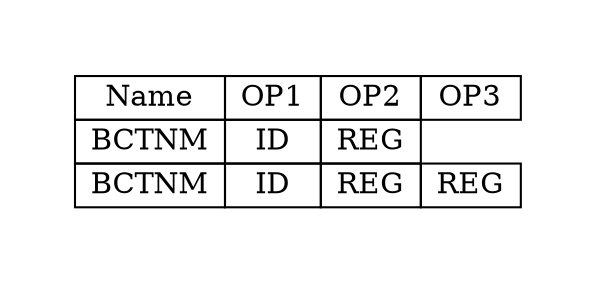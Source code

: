 digraph{
graph [pad="0.5", nodesep="0.5", ranksep="2" ]
node [shape=plain]
Foo [label=<
<table border="0" cellborder="1" cellspacing="0">
<tr><td> Name </td> <td> OP1 </td><td> OP2 </td><td> OP3 </td> </tr>
<tr><td> BCTNM </td><td> ID </td><td> REG </td> </tr>
<tr><td> BCTNM </td><td> ID </td><td> REG </td><td> REG </td> </tr>
</table>>];
}
